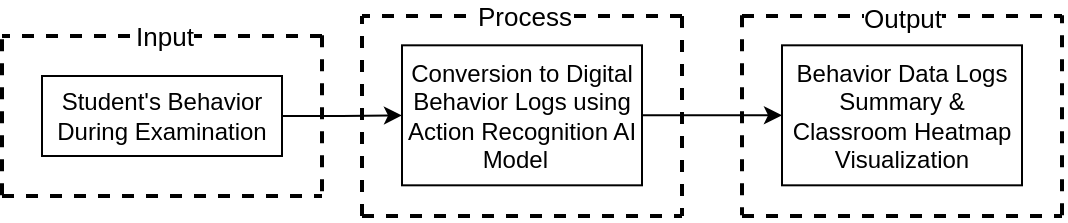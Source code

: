 <mxfile version="24.7.7">
  <diagram name="Page-1" id="6RYSGhblyWUirFsnthWd">
    <mxGraphModel dx="601" dy="325" grid="1" gridSize="10" guides="1" tooltips="1" connect="1" arrows="1" fold="1" page="1" pageScale="1" pageWidth="850" pageHeight="1100" math="0" shadow="0">
      <root>
        <mxCell id="0" />
        <mxCell id="1" parent="0" />
        <mxCell id="PqAlh_Z84jMVuFjGxGuD-3" value="" style="edgeStyle=orthogonalEdgeStyle;rounded=0;orthogonalLoop=1;jettySize=auto;html=1;" parent="1" source="PqAlh_Z84jMVuFjGxGuD-1" target="PqAlh_Z84jMVuFjGxGuD-2" edge="1">
          <mxGeometry relative="1" as="geometry" />
        </mxCell>
        <mxCell id="PqAlh_Z84jMVuFjGxGuD-1" value="Student&#39;s Behavior During Examination" style="rounded=0;whiteSpace=wrap;html=1;" parent="1" vertex="1">
          <mxGeometry x="40" y="120" width="120" height="40" as="geometry" />
        </mxCell>
        <mxCell id="PqAlh_Z84jMVuFjGxGuD-5" value="" style="edgeStyle=orthogonalEdgeStyle;rounded=0;orthogonalLoop=1;jettySize=auto;html=1;" parent="1" source="PqAlh_Z84jMVuFjGxGuD-2" target="PqAlh_Z84jMVuFjGxGuD-4" edge="1">
          <mxGeometry relative="1" as="geometry" />
        </mxCell>
        <mxCell id="PqAlh_Z84jMVuFjGxGuD-2" value="Conversion to Digital Behavior Logs using Action Recognition AI Model&amp;nbsp;&amp;nbsp;" style="rounded=0;whiteSpace=wrap;html=1;" parent="1" vertex="1">
          <mxGeometry x="220" y="104.66" width="120" height="70" as="geometry" />
        </mxCell>
        <mxCell id="PqAlh_Z84jMVuFjGxGuD-4" value="Behavior Data Logs Summary &amp;amp; Classroom Heatmap Visualization" style="rounded=0;whiteSpace=wrap;html=1;" parent="1" vertex="1">
          <mxGeometry x="410" y="104.66" width="120" height="70" as="geometry" />
        </mxCell>
        <mxCell id="PqAlh_Z84jMVuFjGxGuD-6" value="" style="endArrow=none;dashed=1;html=1;rounded=0;strokeWidth=2;" parent="1" edge="1">
          <mxGeometry width="50" height="50" relative="1" as="geometry">
            <mxPoint x="20" y="180" as="sourcePoint" />
            <mxPoint x="180" y="180" as="targetPoint" />
          </mxGeometry>
        </mxCell>
        <mxCell id="PqAlh_Z84jMVuFjGxGuD-7" value="" style="endArrow=none;dashed=1;html=1;rounded=0;strokeWidth=2;" parent="1" edge="1">
          <mxGeometry width="50" height="50" relative="1" as="geometry">
            <mxPoint x="20" y="179.66" as="sourcePoint" />
            <mxPoint x="20" y="99.66" as="targetPoint" />
          </mxGeometry>
        </mxCell>
        <mxCell id="PqAlh_Z84jMVuFjGxGuD-8" value="" style="endArrow=none;dashed=1;html=1;rounded=0;strokeWidth=2;" parent="1" edge="1">
          <mxGeometry width="50" height="50" relative="1" as="geometry">
            <mxPoint x="180" y="99.66" as="sourcePoint" />
            <mxPoint x="180" y="179.66" as="targetPoint" />
          </mxGeometry>
        </mxCell>
        <mxCell id="PqAlh_Z84jMVuFjGxGuD-9" value="" style="endArrow=none;dashed=1;html=1;rounded=0;strokeWidth=2;" parent="1" edge="1">
          <mxGeometry width="50" height="50" relative="1" as="geometry">
            <mxPoint x="180" y="100" as="sourcePoint" />
            <mxPoint x="20" y="100" as="targetPoint" />
          </mxGeometry>
        </mxCell>
        <mxCell id="PqAlh_Z84jMVuFjGxGuD-10" value="&lt;font style=&quot;font-size: 13px;&quot;&gt;Input&lt;/font&gt;" style="edgeLabel;html=1;align=center;verticalAlign=middle;resizable=0;points=[];" parent="PqAlh_Z84jMVuFjGxGuD-9" vertex="1" connectable="0">
          <mxGeometry x="-0.107" relative="1" as="geometry">
            <mxPoint x="-8" as="offset" />
          </mxGeometry>
        </mxCell>
        <mxCell id="PqAlh_Z84jMVuFjGxGuD-11" value="" style="endArrow=none;dashed=1;html=1;rounded=0;strokeWidth=2;" parent="1" edge="1">
          <mxGeometry width="50" height="50" relative="1" as="geometry">
            <mxPoint x="360" y="90" as="sourcePoint" />
            <mxPoint x="200" y="90" as="targetPoint" />
          </mxGeometry>
        </mxCell>
        <mxCell id="PqAlh_Z84jMVuFjGxGuD-12" value="&lt;font style=&quot;font-size: 13px;&quot;&gt;Process&lt;/font&gt;" style="edgeLabel;html=1;align=center;verticalAlign=middle;resizable=0;points=[];" parent="PqAlh_Z84jMVuFjGxGuD-11" vertex="1" connectable="0">
          <mxGeometry x="-0.107" relative="1" as="geometry">
            <mxPoint x="-8" as="offset" />
          </mxGeometry>
        </mxCell>
        <mxCell id="PqAlh_Z84jMVuFjGxGuD-13" value="" style="endArrow=none;dashed=1;html=1;rounded=0;strokeWidth=2;" parent="1" edge="1">
          <mxGeometry width="50" height="50" relative="1" as="geometry">
            <mxPoint x="200" y="190" as="sourcePoint" />
            <mxPoint x="200" y="90" as="targetPoint" />
          </mxGeometry>
        </mxCell>
        <mxCell id="PqAlh_Z84jMVuFjGxGuD-18" value="" style="endArrow=none;dashed=1;html=1;rounded=0;strokeWidth=2;" parent="1" edge="1">
          <mxGeometry width="50" height="50" relative="1" as="geometry">
            <mxPoint x="200" y="190" as="sourcePoint" />
            <mxPoint x="360" y="190" as="targetPoint" />
          </mxGeometry>
        </mxCell>
        <mxCell id="PqAlh_Z84jMVuFjGxGuD-19" value="" style="endArrow=none;dashed=1;html=1;rounded=0;strokeWidth=2;" parent="1" edge="1">
          <mxGeometry width="50" height="50" relative="1" as="geometry">
            <mxPoint x="360" y="90" as="sourcePoint" />
            <mxPoint x="360" y="190" as="targetPoint" />
          </mxGeometry>
        </mxCell>
        <mxCell id="PqAlh_Z84jMVuFjGxGuD-20" value="" style="endArrow=none;dashed=1;html=1;rounded=0;strokeWidth=2;" parent="1" edge="1">
          <mxGeometry width="50" height="50" relative="1" as="geometry">
            <mxPoint x="390" y="89.66" as="sourcePoint" />
            <mxPoint x="390" y="189.66" as="targetPoint" />
          </mxGeometry>
        </mxCell>
        <mxCell id="PqAlh_Z84jMVuFjGxGuD-21" value="" style="endArrow=none;dashed=1;html=1;rounded=0;strokeWidth=2;" parent="1" edge="1">
          <mxGeometry width="50" height="50" relative="1" as="geometry">
            <mxPoint x="390" y="90" as="sourcePoint" />
            <mxPoint x="550" y="90" as="targetPoint" />
          </mxGeometry>
        </mxCell>
        <mxCell id="PqAlh_Z84jMVuFjGxGuD-24" value="&lt;font style=&quot;font-size: 13px;&quot;&gt;Output&lt;/font&gt;" style="edgeLabel;html=1;align=center;verticalAlign=middle;resizable=0;points=[];" parent="PqAlh_Z84jMVuFjGxGuD-21" vertex="1" connectable="0">
          <mxGeometry x="0.274" y="-1" relative="1" as="geometry">
            <mxPoint x="-22" as="offset" />
          </mxGeometry>
        </mxCell>
        <mxCell id="PqAlh_Z84jMVuFjGxGuD-22" value="" style="endArrow=none;dashed=1;html=1;rounded=0;strokeWidth=2;" parent="1" edge="1">
          <mxGeometry width="50" height="50" relative="1" as="geometry">
            <mxPoint x="550" y="189.66" as="sourcePoint" />
            <mxPoint x="550" y="89.66" as="targetPoint" />
          </mxGeometry>
        </mxCell>
        <mxCell id="PqAlh_Z84jMVuFjGxGuD-23" value="" style="endArrow=none;dashed=1;html=1;rounded=0;strokeWidth=2;" parent="1" edge="1">
          <mxGeometry width="50" height="50" relative="1" as="geometry">
            <mxPoint x="390" y="190" as="sourcePoint" />
            <mxPoint x="550" y="190" as="targetPoint" />
          </mxGeometry>
        </mxCell>
      </root>
    </mxGraphModel>
  </diagram>
</mxfile>
